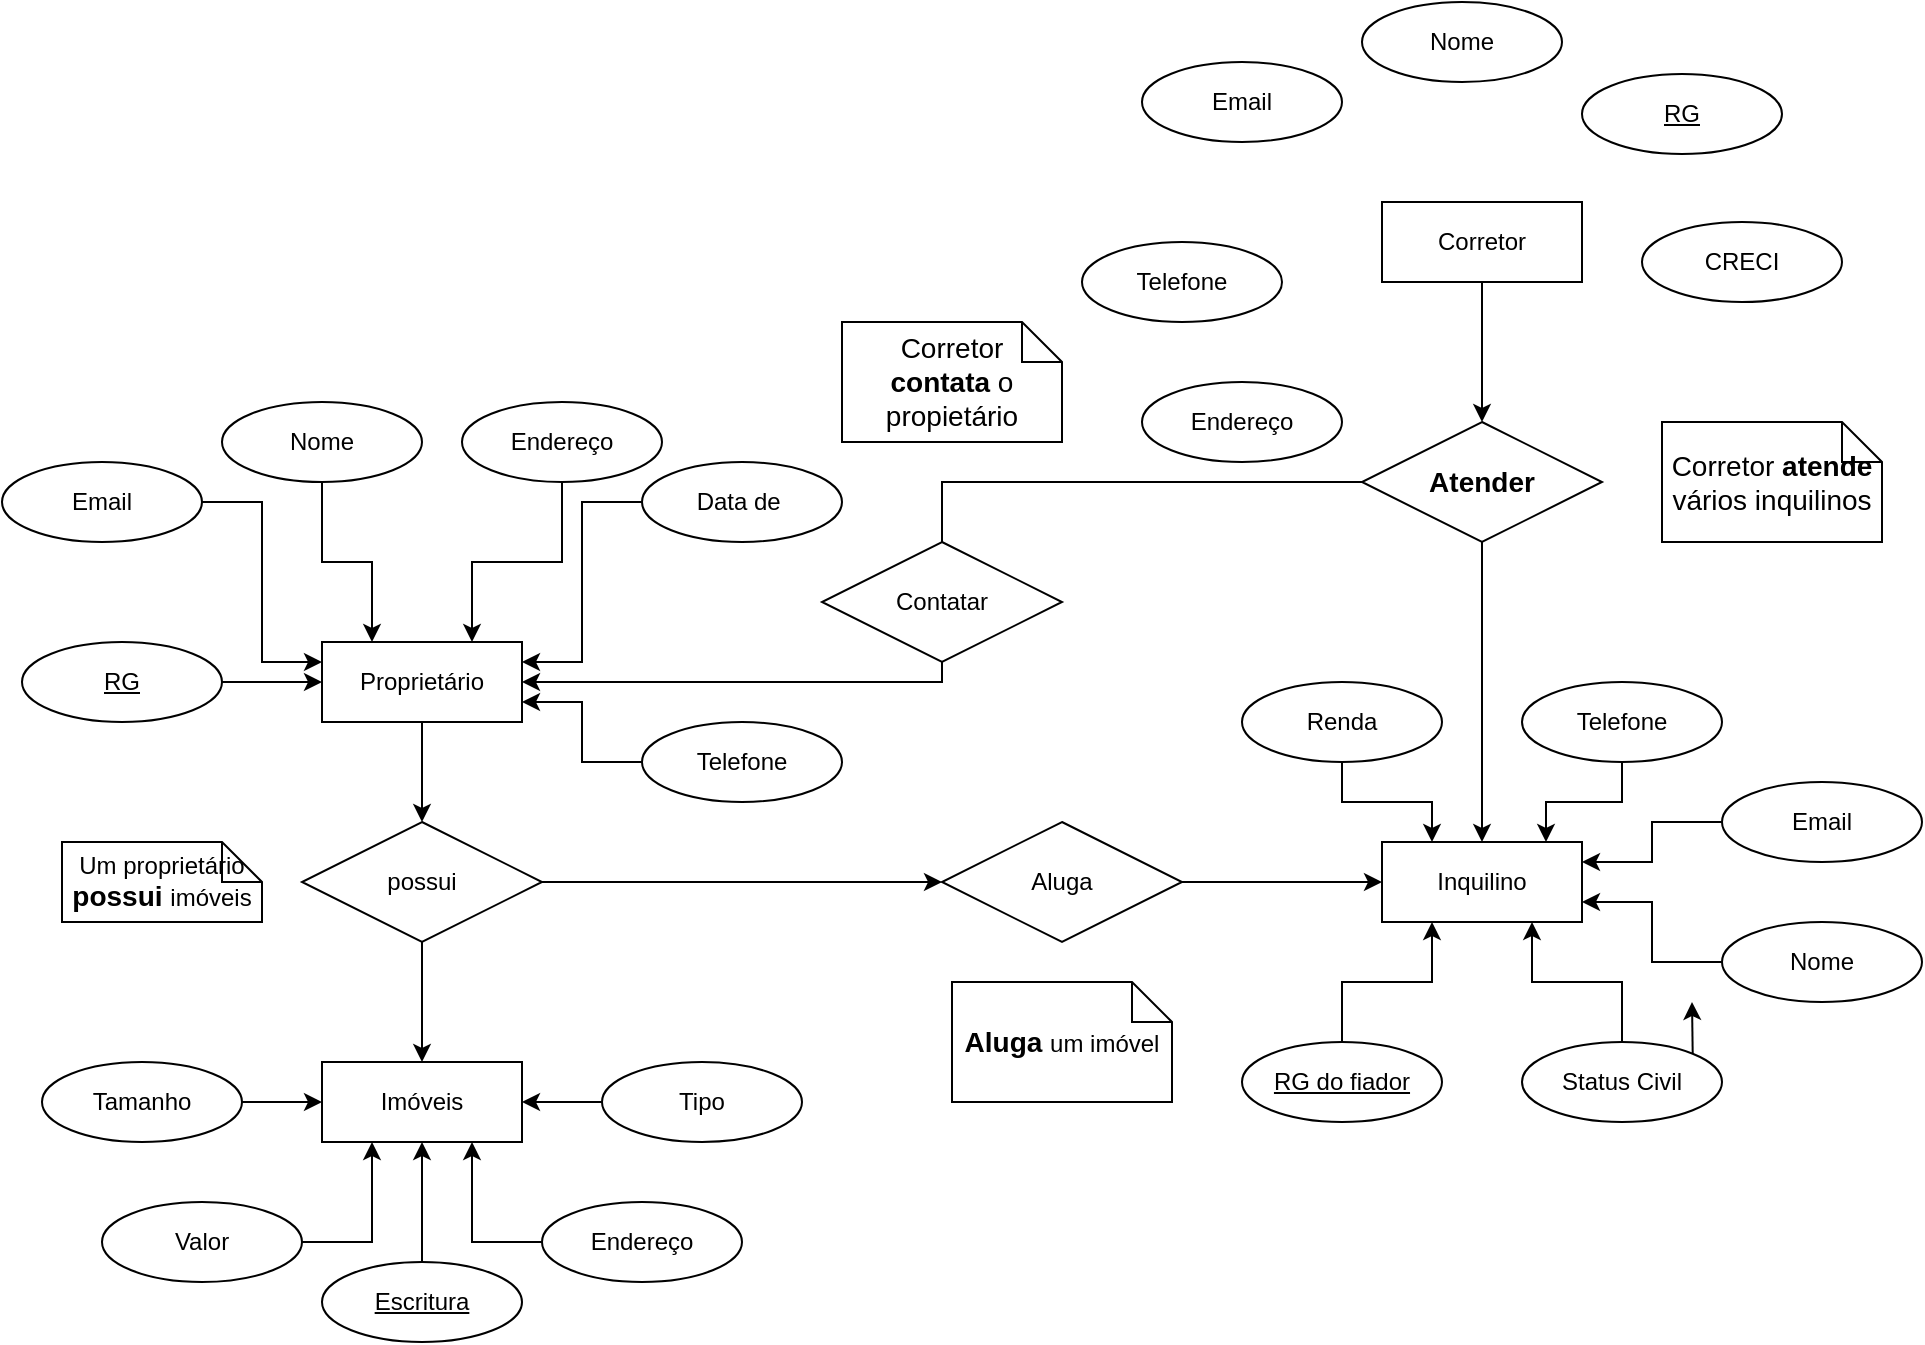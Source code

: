 <mxfile version="26.1.0">
  <diagram name="Página-1" id="xsIHujxIp5k7Auu3WzUd">
    <mxGraphModel dx="880" dy="1637" grid="1" gridSize="10" guides="1" tooltips="1" connect="1" arrows="1" fold="1" page="1" pageScale="1" pageWidth="827" pageHeight="1169" math="0" shadow="0">
      <root>
        <mxCell id="0" />
        <mxCell id="1" parent="0" />
        <mxCell id="B-k5Ph8UPA6RvQ5fUylT-36" style="edgeStyle=orthogonalEdgeStyle;rounded=0;orthogonalLoop=1;jettySize=auto;html=1;entryX=0.5;entryY=0;entryDx=0;entryDy=0;" edge="1" parent="1" source="B-k5Ph8UPA6RvQ5fUylT-2" target="B-k5Ph8UPA6RvQ5fUylT-8">
          <mxGeometry relative="1" as="geometry" />
        </mxCell>
        <mxCell id="B-k5Ph8UPA6RvQ5fUylT-2" value="Proprietá&lt;span style=&quot;background-color: transparent; color: light-dark(rgb(0, 0, 0), rgb(255, 255, 255));&quot;&gt;rio&lt;/span&gt;" style="whiteSpace=wrap;html=1;align=center;" vertex="1" parent="1">
          <mxGeometry x="180" y="-320" width="100" height="40" as="geometry" />
        </mxCell>
        <mxCell id="B-k5Ph8UPA6RvQ5fUylT-4" value="Um proprietário &lt;b&gt;&lt;font style=&quot;font-size: 14px;&quot;&gt;possui &lt;/font&gt;&lt;/b&gt;imóveis" style="shape=note;size=20;whiteSpace=wrap;html=1;" vertex="1" parent="1">
          <mxGeometry x="50" y="-220" width="100" height="40" as="geometry" />
        </mxCell>
        <mxCell id="B-k5Ph8UPA6RvQ5fUylT-5" value="Imóveis" style="whiteSpace=wrap;html=1;align=center;" vertex="1" parent="1">
          <mxGeometry x="180" y="-110" width="100" height="40" as="geometry" />
        </mxCell>
        <mxCell id="B-k5Ph8UPA6RvQ5fUylT-14" value="" style="edgeStyle=orthogonalEdgeStyle;rounded=0;orthogonalLoop=1;jettySize=auto;html=1;" edge="1" parent="1" source="B-k5Ph8UPA6RvQ5fUylT-8" target="B-k5Ph8UPA6RvQ5fUylT-5">
          <mxGeometry relative="1" as="geometry" />
        </mxCell>
        <mxCell id="B-k5Ph8UPA6RvQ5fUylT-46" style="edgeStyle=orthogonalEdgeStyle;rounded=0;orthogonalLoop=1;jettySize=auto;html=1;entryX=0;entryY=0.5;entryDx=0;entryDy=0;" edge="1" parent="1" source="B-k5Ph8UPA6RvQ5fUylT-8" target="B-k5Ph8UPA6RvQ5fUylT-45">
          <mxGeometry relative="1" as="geometry" />
        </mxCell>
        <mxCell id="B-k5Ph8UPA6RvQ5fUylT-8" value="possui" style="shape=rhombus;perimeter=rhombusPerimeter;whiteSpace=wrap;html=1;align=center;" vertex="1" parent="1">
          <mxGeometry x="170" y="-230" width="120" height="60" as="geometry" />
        </mxCell>
        <mxCell id="B-k5Ph8UPA6RvQ5fUylT-29" style="edgeStyle=orthogonalEdgeStyle;rounded=0;orthogonalLoop=1;jettySize=auto;html=1;entryX=0;entryY=0.5;entryDx=0;entryDy=0;" edge="1" parent="1" source="B-k5Ph8UPA6RvQ5fUylT-16" target="B-k5Ph8UPA6RvQ5fUylT-2">
          <mxGeometry relative="1" as="geometry" />
        </mxCell>
        <mxCell id="B-k5Ph8UPA6RvQ5fUylT-16" value="RG" style="ellipse;whiteSpace=wrap;html=1;align=center;fontStyle=4;" vertex="1" parent="1">
          <mxGeometry x="30" y="-320" width="100" height="40" as="geometry" />
        </mxCell>
        <mxCell id="B-k5Ph8UPA6RvQ5fUylT-28" value="" style="edgeStyle=orthogonalEdgeStyle;rounded=0;orthogonalLoop=1;jettySize=auto;html=1;entryX=0.25;entryY=0;entryDx=0;entryDy=0;" edge="1" parent="1" source="B-k5Ph8UPA6RvQ5fUylT-22" target="B-k5Ph8UPA6RvQ5fUylT-2">
          <mxGeometry relative="1" as="geometry" />
        </mxCell>
        <mxCell id="B-k5Ph8UPA6RvQ5fUylT-22" value="Nome" style="ellipse;whiteSpace=wrap;html=1;align=center;" vertex="1" parent="1">
          <mxGeometry x="130" y="-440" width="100" height="40" as="geometry" />
        </mxCell>
        <mxCell id="B-k5Ph8UPA6RvQ5fUylT-31" style="edgeStyle=orthogonalEdgeStyle;rounded=0;orthogonalLoop=1;jettySize=auto;html=1;entryX=1;entryY=0.25;entryDx=0;entryDy=0;" edge="1" parent="1" source="B-k5Ph8UPA6RvQ5fUylT-23" target="B-k5Ph8UPA6RvQ5fUylT-2">
          <mxGeometry relative="1" as="geometry" />
        </mxCell>
        <mxCell id="B-k5Ph8UPA6RvQ5fUylT-23" value="Data de&amp;nbsp;" style="ellipse;whiteSpace=wrap;html=1;align=center;" vertex="1" parent="1">
          <mxGeometry x="340" y="-410" width="100" height="40" as="geometry" />
        </mxCell>
        <mxCell id="B-k5Ph8UPA6RvQ5fUylT-81" style="edgeStyle=orthogonalEdgeStyle;rounded=0;orthogonalLoop=1;jettySize=auto;html=1;entryX=1;entryY=0.75;entryDx=0;entryDy=0;" edge="1" parent="1" source="B-k5Ph8UPA6RvQ5fUylT-24" target="B-k5Ph8UPA6RvQ5fUylT-2">
          <mxGeometry relative="1" as="geometry" />
        </mxCell>
        <mxCell id="B-k5Ph8UPA6RvQ5fUylT-24" value="Telefone" style="ellipse;whiteSpace=wrap;html=1;align=center;" vertex="1" parent="1">
          <mxGeometry x="340" y="-280" width="100" height="40" as="geometry" />
        </mxCell>
        <mxCell id="B-k5Ph8UPA6RvQ5fUylT-32" style="edgeStyle=orthogonalEdgeStyle;rounded=0;orthogonalLoop=1;jettySize=auto;html=1;entryX=0;entryY=0.25;entryDx=0;entryDy=0;" edge="1" parent="1" source="B-k5Ph8UPA6RvQ5fUylT-25" target="B-k5Ph8UPA6RvQ5fUylT-2">
          <mxGeometry relative="1" as="geometry" />
        </mxCell>
        <mxCell id="B-k5Ph8UPA6RvQ5fUylT-25" value="Email" style="ellipse;whiteSpace=wrap;html=1;align=center;" vertex="1" parent="1">
          <mxGeometry x="20" y="-410" width="100" height="40" as="geometry" />
        </mxCell>
        <mxCell id="B-k5Ph8UPA6RvQ5fUylT-33" style="edgeStyle=orthogonalEdgeStyle;rounded=0;orthogonalLoop=1;jettySize=auto;html=1;entryX=0.75;entryY=0;entryDx=0;entryDy=0;" edge="1" parent="1" source="B-k5Ph8UPA6RvQ5fUylT-26" target="B-k5Ph8UPA6RvQ5fUylT-2">
          <mxGeometry relative="1" as="geometry" />
        </mxCell>
        <mxCell id="B-k5Ph8UPA6RvQ5fUylT-26" value="Endereço" style="ellipse;whiteSpace=wrap;html=1;align=center;" vertex="1" parent="1">
          <mxGeometry x="250" y="-440" width="100" height="40" as="geometry" />
        </mxCell>
        <mxCell id="B-k5Ph8UPA6RvQ5fUylT-44" style="edgeStyle=orthogonalEdgeStyle;rounded=0;orthogonalLoop=1;jettySize=auto;html=1;entryX=0.75;entryY=1;entryDx=0;entryDy=0;" edge="1" parent="1" source="B-k5Ph8UPA6RvQ5fUylT-37" target="B-k5Ph8UPA6RvQ5fUylT-5">
          <mxGeometry relative="1" as="geometry" />
        </mxCell>
        <mxCell id="B-k5Ph8UPA6RvQ5fUylT-37" value="Endereço" style="ellipse;whiteSpace=wrap;html=1;align=center;" vertex="1" parent="1">
          <mxGeometry x="290" y="-40" width="100" height="40" as="geometry" />
        </mxCell>
        <mxCell id="B-k5Ph8UPA6RvQ5fUylT-43" style="edgeStyle=orthogonalEdgeStyle;rounded=0;orthogonalLoop=1;jettySize=auto;html=1;entryX=0.25;entryY=1;entryDx=0;entryDy=0;" edge="1" parent="1" source="B-k5Ph8UPA6RvQ5fUylT-38" target="B-k5Ph8UPA6RvQ5fUylT-5">
          <mxGeometry relative="1" as="geometry" />
        </mxCell>
        <mxCell id="B-k5Ph8UPA6RvQ5fUylT-38" value="Valor" style="ellipse;whiteSpace=wrap;html=1;align=center;" vertex="1" parent="1">
          <mxGeometry x="70" y="-40" width="100" height="40" as="geometry" />
        </mxCell>
        <mxCell id="B-k5Ph8UPA6RvQ5fUylT-42" style="edgeStyle=orthogonalEdgeStyle;rounded=0;orthogonalLoop=1;jettySize=auto;html=1;entryX=1;entryY=0.5;entryDx=0;entryDy=0;" edge="1" parent="1" source="B-k5Ph8UPA6RvQ5fUylT-39" target="B-k5Ph8UPA6RvQ5fUylT-5">
          <mxGeometry relative="1" as="geometry" />
        </mxCell>
        <mxCell id="B-k5Ph8UPA6RvQ5fUylT-39" value="Tipo" style="ellipse;whiteSpace=wrap;html=1;align=center;" vertex="1" parent="1">
          <mxGeometry x="320" y="-110" width="100" height="40" as="geometry" />
        </mxCell>
        <mxCell id="B-k5Ph8UPA6RvQ5fUylT-41" style="edgeStyle=orthogonalEdgeStyle;rounded=0;orthogonalLoop=1;jettySize=auto;html=1;" edge="1" parent="1" source="B-k5Ph8UPA6RvQ5fUylT-40" target="B-k5Ph8UPA6RvQ5fUylT-5">
          <mxGeometry relative="1" as="geometry" />
        </mxCell>
        <mxCell id="B-k5Ph8UPA6RvQ5fUylT-40" value="Tamanho" style="ellipse;whiteSpace=wrap;html=1;align=center;" vertex="1" parent="1">
          <mxGeometry x="40" y="-110" width="100" height="40" as="geometry" />
        </mxCell>
        <mxCell id="B-k5Ph8UPA6RvQ5fUylT-50" style="edgeStyle=orthogonalEdgeStyle;rounded=0;orthogonalLoop=1;jettySize=auto;html=1;entryX=0;entryY=0.5;entryDx=0;entryDy=0;" edge="1" parent="1" source="B-k5Ph8UPA6RvQ5fUylT-45" target="B-k5Ph8UPA6RvQ5fUylT-48">
          <mxGeometry relative="1" as="geometry" />
        </mxCell>
        <mxCell id="B-k5Ph8UPA6RvQ5fUylT-45" value="Aluga" style="shape=rhombus;perimeter=rhombusPerimeter;whiteSpace=wrap;html=1;align=center;" vertex="1" parent="1">
          <mxGeometry x="490" y="-230" width="120" height="60" as="geometry" />
        </mxCell>
        <mxCell id="B-k5Ph8UPA6RvQ5fUylT-47" value="&lt;b&gt;&lt;font style=&quot;font-size: 14px;&quot;&gt;Aluga &lt;/font&gt;&lt;/b&gt;um imóvel" style="shape=note;size=20;whiteSpace=wrap;html=1;" vertex="1" parent="1">
          <mxGeometry x="495" y="-150" width="110" height="60" as="geometry" />
        </mxCell>
        <mxCell id="B-k5Ph8UPA6RvQ5fUylT-48" value="Inquilino" style="whiteSpace=wrap;html=1;align=center;" vertex="1" parent="1">
          <mxGeometry x="710" y="-220" width="100" height="40" as="geometry" />
        </mxCell>
        <mxCell id="B-k5Ph8UPA6RvQ5fUylT-71" style="edgeStyle=orthogonalEdgeStyle;rounded=0;orthogonalLoop=1;jettySize=auto;html=1;entryX=0.25;entryY=0;entryDx=0;entryDy=0;" edge="1" parent="1" source="B-k5Ph8UPA6RvQ5fUylT-51" target="B-k5Ph8UPA6RvQ5fUylT-48">
          <mxGeometry relative="1" as="geometry" />
        </mxCell>
        <mxCell id="B-k5Ph8UPA6RvQ5fUylT-51" value="Renda" style="ellipse;whiteSpace=wrap;html=1;align=center;" vertex="1" parent="1">
          <mxGeometry x="640" y="-300" width="100" height="40" as="geometry" />
        </mxCell>
        <mxCell id="B-k5Ph8UPA6RvQ5fUylT-52" value="Telefone" style="ellipse;whiteSpace=wrap;html=1;align=center;" vertex="1" parent="1">
          <mxGeometry x="780" y="-300" width="100" height="40" as="geometry" />
        </mxCell>
        <mxCell id="B-k5Ph8UPA6RvQ5fUylT-65" style="edgeStyle=orthogonalEdgeStyle;rounded=0;orthogonalLoop=1;jettySize=auto;html=1;exitX=1;exitY=0;exitDx=0;exitDy=0;" edge="1" parent="1" source="B-k5Ph8UPA6RvQ5fUylT-54">
          <mxGeometry relative="1" as="geometry">
            <mxPoint x="865" y="-140" as="targetPoint" />
          </mxGeometry>
        </mxCell>
        <mxCell id="B-k5Ph8UPA6RvQ5fUylT-67" style="edgeStyle=orthogonalEdgeStyle;rounded=0;orthogonalLoop=1;jettySize=auto;html=1;entryX=0.75;entryY=1;entryDx=0;entryDy=0;" edge="1" parent="1" source="B-k5Ph8UPA6RvQ5fUylT-54" target="B-k5Ph8UPA6RvQ5fUylT-48">
          <mxGeometry relative="1" as="geometry" />
        </mxCell>
        <mxCell id="B-k5Ph8UPA6RvQ5fUylT-54" value="Status Civil" style="ellipse;whiteSpace=wrap;html=1;align=center;" vertex="1" parent="1">
          <mxGeometry x="780" y="-120" width="100" height="40" as="geometry" />
        </mxCell>
        <mxCell id="B-k5Ph8UPA6RvQ5fUylT-69" style="edgeStyle=orthogonalEdgeStyle;rounded=0;orthogonalLoop=1;jettySize=auto;html=1;entryX=1;entryY=0.25;entryDx=0;entryDy=0;" edge="1" parent="1" source="B-k5Ph8UPA6RvQ5fUylT-55" target="B-k5Ph8UPA6RvQ5fUylT-48">
          <mxGeometry relative="1" as="geometry" />
        </mxCell>
        <mxCell id="B-k5Ph8UPA6RvQ5fUylT-55" value="Email" style="ellipse;whiteSpace=wrap;html=1;align=center;" vertex="1" parent="1">
          <mxGeometry x="880" y="-250" width="100" height="40" as="geometry" />
        </mxCell>
        <mxCell id="B-k5Ph8UPA6RvQ5fUylT-68" style="edgeStyle=orthogonalEdgeStyle;rounded=0;orthogonalLoop=1;jettySize=auto;html=1;entryX=1;entryY=0.75;entryDx=0;entryDy=0;" edge="1" parent="1" source="B-k5Ph8UPA6RvQ5fUylT-56" target="B-k5Ph8UPA6RvQ5fUylT-48">
          <mxGeometry relative="1" as="geometry" />
        </mxCell>
        <mxCell id="B-k5Ph8UPA6RvQ5fUylT-56" value="Nome" style="ellipse;whiteSpace=wrap;html=1;align=center;" vertex="1" parent="1">
          <mxGeometry x="880" y="-180" width="100" height="40" as="geometry" />
        </mxCell>
        <mxCell id="B-k5Ph8UPA6RvQ5fUylT-59" style="edgeStyle=orthogonalEdgeStyle;rounded=0;orthogonalLoop=1;jettySize=auto;html=1;entryX=0.5;entryY=1;entryDx=0;entryDy=0;" edge="1" parent="1" source="B-k5Ph8UPA6RvQ5fUylT-58" target="B-k5Ph8UPA6RvQ5fUylT-5">
          <mxGeometry relative="1" as="geometry" />
        </mxCell>
        <mxCell id="B-k5Ph8UPA6RvQ5fUylT-58" value="Escritura" style="ellipse;whiteSpace=wrap;html=1;align=center;fontStyle=4;" vertex="1" parent="1">
          <mxGeometry x="180" y="-10" width="100" height="40" as="geometry" />
        </mxCell>
        <mxCell id="B-k5Ph8UPA6RvQ5fUylT-63" style="edgeStyle=orthogonalEdgeStyle;rounded=0;orthogonalLoop=1;jettySize=auto;html=1;entryX=0.5;entryY=0;entryDx=0;entryDy=0;" edge="1" parent="1" source="B-k5Ph8UPA6RvQ5fUylT-60" target="B-k5Ph8UPA6RvQ5fUylT-62">
          <mxGeometry relative="1" as="geometry" />
        </mxCell>
        <mxCell id="B-k5Ph8UPA6RvQ5fUylT-60" value="Corretor" style="whiteSpace=wrap;html=1;align=center;" vertex="1" parent="1">
          <mxGeometry x="710" y="-540" width="100" height="40" as="geometry" />
        </mxCell>
        <mxCell id="B-k5Ph8UPA6RvQ5fUylT-61" value="&lt;span style=&quot;font-size: 14px;&quot;&gt;Corretor &lt;b&gt;atende &lt;/b&gt;vários inquilinos&lt;/span&gt;" style="shape=note;size=20;whiteSpace=wrap;html=1;" vertex="1" parent="1">
          <mxGeometry x="850" y="-430" width="110" height="60" as="geometry" />
        </mxCell>
        <mxCell id="B-k5Ph8UPA6RvQ5fUylT-64" style="edgeStyle=orthogonalEdgeStyle;rounded=0;orthogonalLoop=1;jettySize=auto;html=1;entryX=0.5;entryY=0;entryDx=0;entryDy=0;" edge="1" parent="1" source="B-k5Ph8UPA6RvQ5fUylT-62" target="B-k5Ph8UPA6RvQ5fUylT-48">
          <mxGeometry relative="1" as="geometry" />
        </mxCell>
        <mxCell id="B-k5Ph8UPA6RvQ5fUylT-80" style="edgeStyle=orthogonalEdgeStyle;rounded=0;orthogonalLoop=1;jettySize=auto;html=1;entryX=1;entryY=0.5;entryDx=0;entryDy=0;" edge="1" parent="1" source="B-k5Ph8UPA6RvQ5fUylT-62" target="B-k5Ph8UPA6RvQ5fUylT-2">
          <mxGeometry relative="1" as="geometry" />
        </mxCell>
        <mxCell id="B-k5Ph8UPA6RvQ5fUylT-62" value="&lt;b&gt;&lt;font style=&quot;font-size: 14px;&quot;&gt;Atender&lt;/font&gt;&lt;/b&gt;" style="shape=rhombus;perimeter=rhombusPerimeter;whiteSpace=wrap;html=1;align=center;" vertex="1" parent="1">
          <mxGeometry x="700" y="-430" width="120" height="60" as="geometry" />
        </mxCell>
        <mxCell id="B-k5Ph8UPA6RvQ5fUylT-70" style="edgeStyle=orthogonalEdgeStyle;rounded=0;orthogonalLoop=1;jettySize=auto;html=1;entryX=0.82;entryY=0;entryDx=0;entryDy=0;entryPerimeter=0;" edge="1" parent="1" source="B-k5Ph8UPA6RvQ5fUylT-52" target="B-k5Ph8UPA6RvQ5fUylT-48">
          <mxGeometry relative="1" as="geometry" />
        </mxCell>
        <mxCell id="B-k5Ph8UPA6RvQ5fUylT-72" value="Te&lt;span style=&quot;color: rgba(0, 0, 0, 0); font-family: monospace; font-size: 0px; text-align: start; text-wrap-mode: nowrap;&quot;&gt;%3CmxGraphModel%3E%3Croot%3E%3CmxCell%20id%3D%220%22%2F%3E%3CmxCell%20id%3D%221%22%20parent%3D%220%22%2F%3E%3CmxCell%20id%3D%222%22%20value%3D%22Nome%22%20style%3D%22ellipse%3BwhiteSpace%3Dwrap%3Bhtml%3D1%3Balign%3Dcenter%3B%22%20vertex%3D%221%22%20parent%3D%221%22%3E%3CmxGeometry%20x%3D%22700%22%20y%3D%22-640%22%20width%3D%22100%22%20height%3D%2240%22%20as%3D%22geometry%22%2F%3E%3C%2FmxCell%3E%3C%2Froot%3E%3C%2FmxGraphModel%3E&lt;/span&gt;lefone" style="ellipse;whiteSpace=wrap;html=1;align=center;" vertex="1" parent="1">
          <mxGeometry x="560" y="-520" width="100" height="40" as="geometry" />
        </mxCell>
        <mxCell id="B-k5Ph8UPA6RvQ5fUylT-73" value="Email" style="ellipse;whiteSpace=wrap;html=1;align=center;" vertex="1" parent="1">
          <mxGeometry x="590" y="-610" width="100" height="40" as="geometry" />
        </mxCell>
        <mxCell id="B-k5Ph8UPA6RvQ5fUylT-74" value="Nome" style="ellipse;whiteSpace=wrap;html=1;align=center;" vertex="1" parent="1">
          <mxGeometry x="700" y="-640" width="100" height="40" as="geometry" />
        </mxCell>
        <mxCell id="B-k5Ph8UPA6RvQ5fUylT-76" style="edgeStyle=orthogonalEdgeStyle;rounded=0;orthogonalLoop=1;jettySize=auto;html=1;entryX=0.25;entryY=1;entryDx=0;entryDy=0;" edge="1" parent="1" source="B-k5Ph8UPA6RvQ5fUylT-75" target="B-k5Ph8UPA6RvQ5fUylT-48">
          <mxGeometry relative="1" as="geometry" />
        </mxCell>
        <mxCell id="B-k5Ph8UPA6RvQ5fUylT-75" value="RG do fiador" style="ellipse;whiteSpace=wrap;html=1;align=center;fontStyle=4;" vertex="1" parent="1">
          <mxGeometry x="640" y="-120" width="100" height="40" as="geometry" />
        </mxCell>
        <mxCell id="B-k5Ph8UPA6RvQ5fUylT-77" value="RG" style="ellipse;whiteSpace=wrap;html=1;align=center;fontStyle=4;" vertex="1" parent="1">
          <mxGeometry x="810" y="-604" width="100" height="40" as="geometry" />
        </mxCell>
        <mxCell id="B-k5Ph8UPA6RvQ5fUylT-78" value="CRECI" style="ellipse;whiteSpace=wrap;html=1;align=center;" vertex="1" parent="1">
          <mxGeometry x="840" y="-530" width="100" height="40" as="geometry" />
        </mxCell>
        <mxCell id="B-k5Ph8UPA6RvQ5fUylT-79" value="Endereço" style="ellipse;whiteSpace=wrap;html=1;align=center;" vertex="1" parent="1">
          <mxGeometry x="590" y="-450" width="100" height="40" as="geometry" />
        </mxCell>
        <mxCell id="B-k5Ph8UPA6RvQ5fUylT-82" value="Contatar" style="shape=rhombus;perimeter=rhombusPerimeter;whiteSpace=wrap;html=1;align=center;" vertex="1" parent="1">
          <mxGeometry x="430" y="-370" width="120" height="60" as="geometry" />
        </mxCell>
        <mxCell id="B-k5Ph8UPA6RvQ5fUylT-83" value="&lt;span style=&quot;font-size: 14px;&quot;&gt;Corretor &lt;b&gt;contata&lt;/b&gt;&amp;nbsp;o propietário&lt;/span&gt;" style="shape=note;size=20;whiteSpace=wrap;html=1;" vertex="1" parent="1">
          <mxGeometry x="440" y="-480" width="110" height="60" as="geometry" />
        </mxCell>
      </root>
    </mxGraphModel>
  </diagram>
</mxfile>

